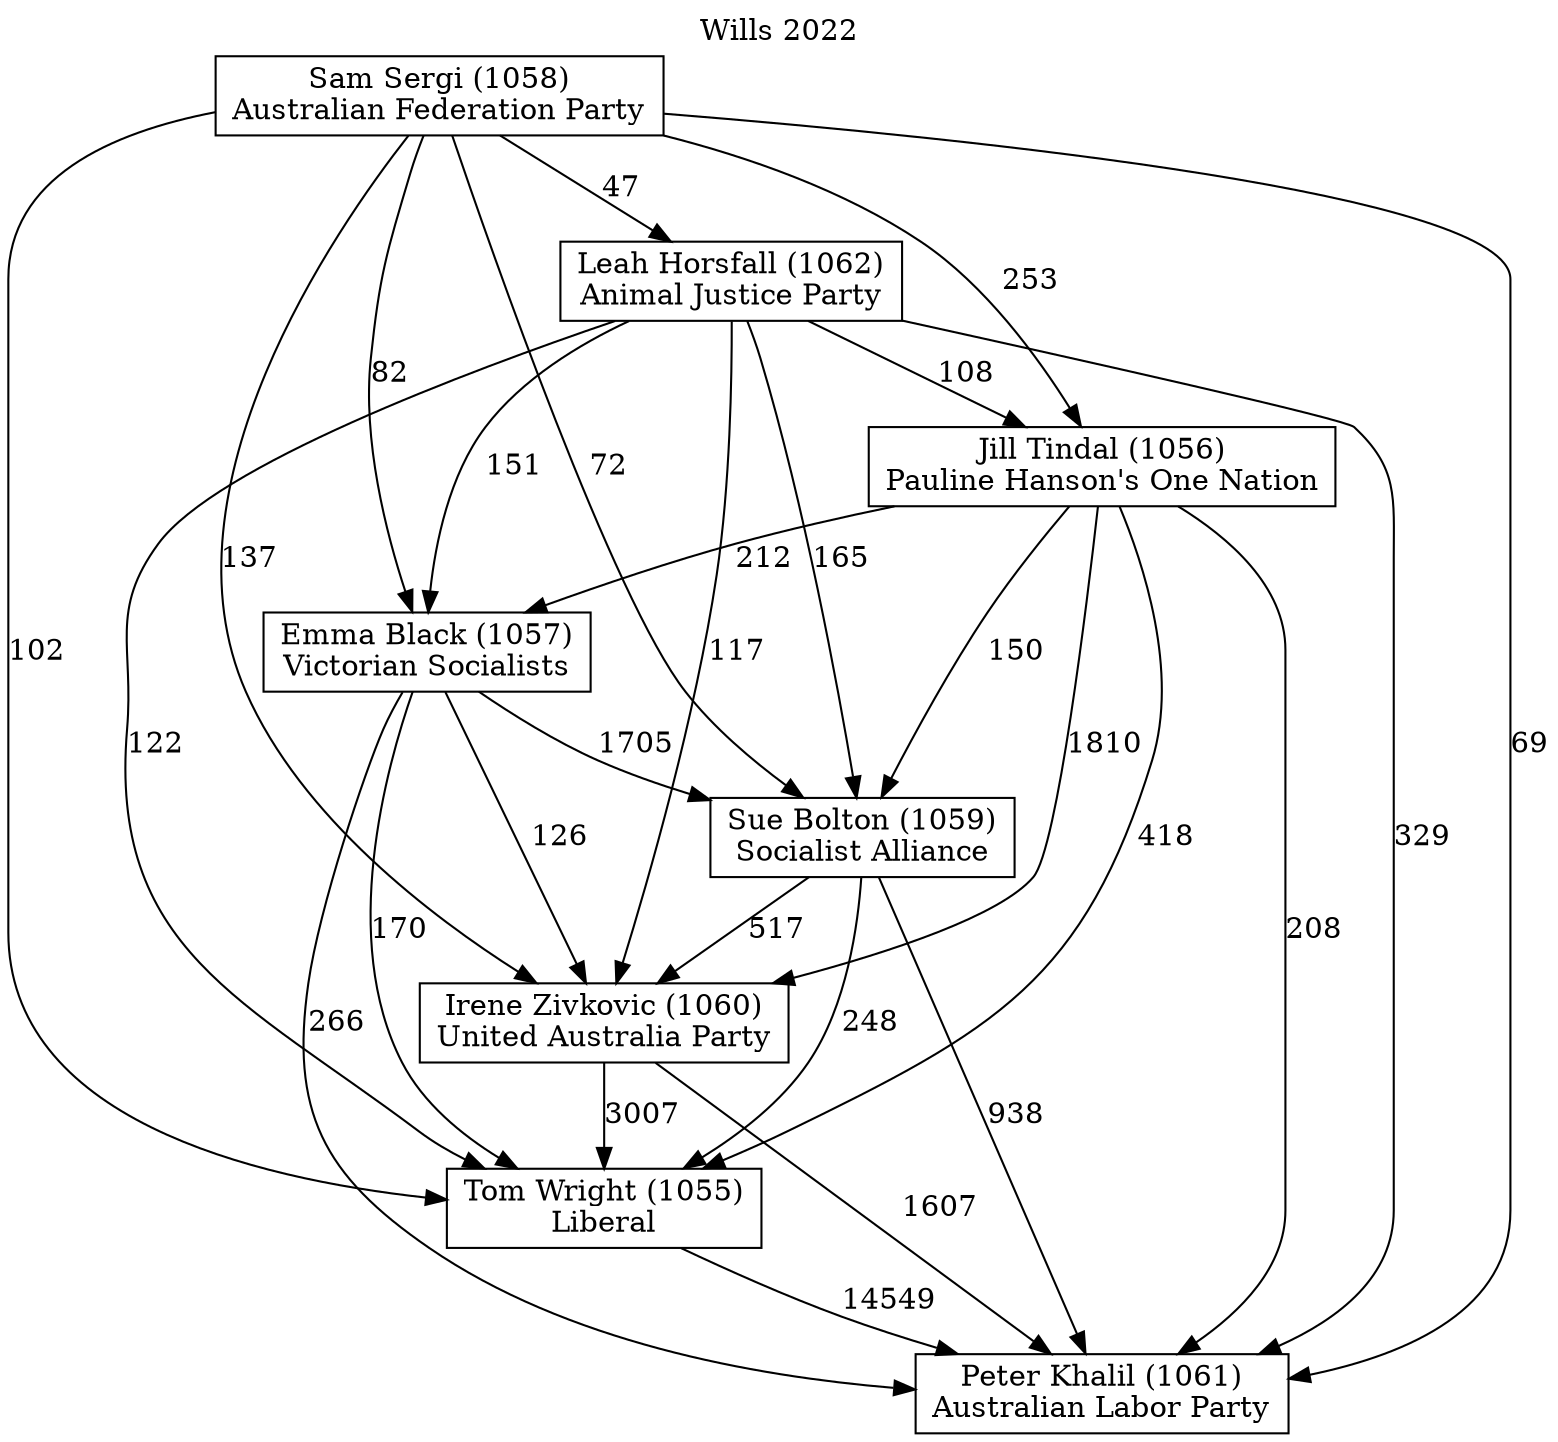 // House preference flow
digraph "Peter Khalil (1061)_Wills_2022" {
	graph [label="Wills 2022" labelloc=t mclimit=10]
	node [shape=box]
	"Sue Bolton (1059)" [label="Sue Bolton (1059)
Socialist Alliance"]
	"Irene Zivkovic (1060)" [label="Irene Zivkovic (1060)
United Australia Party"]
	"Jill Tindal (1056)" [label="Jill Tindal (1056)
Pauline Hanson's One Nation"]
	"Leah Horsfall (1062)" [label="Leah Horsfall (1062)
Animal Justice Party"]
	"Emma Black (1057)" [label="Emma Black (1057)
Victorian Socialists"]
	"Peter Khalil (1061)" [label="Peter Khalil (1061)
Australian Labor Party"]
	"Sam Sergi (1058)" [label="Sam Sergi (1058)
Australian Federation Party"]
	"Tom Wright (1055)" [label="Tom Wright (1055)
Liberal"]
	"Emma Black (1057)" -> "Sue Bolton (1059)" [label=1705]
	"Emma Black (1057)" -> "Irene Zivkovic (1060)" [label=126]
	"Jill Tindal (1056)" -> "Sue Bolton (1059)" [label=150]
	"Sam Sergi (1058)" -> "Irene Zivkovic (1060)" [label=137]
	"Sue Bolton (1059)" -> "Irene Zivkovic (1060)" [label=517]
	"Emma Black (1057)" -> "Tom Wright (1055)" [label=170]
	"Sam Sergi (1058)" -> "Tom Wright (1055)" [label=102]
	"Sam Sergi (1058)" -> "Jill Tindal (1056)" [label=253]
	"Leah Horsfall (1062)" -> "Emma Black (1057)" [label=151]
	"Jill Tindal (1056)" -> "Irene Zivkovic (1060)" [label=1810]
	"Sam Sergi (1058)" -> "Emma Black (1057)" [label=82]
	"Sam Sergi (1058)" -> "Leah Horsfall (1062)" [label=47]
	"Sue Bolton (1059)" -> "Peter Khalil (1061)" [label=938]
	"Jill Tindal (1056)" -> "Peter Khalil (1061)" [label=208]
	"Leah Horsfall (1062)" -> "Peter Khalil (1061)" [label=329]
	"Leah Horsfall (1062)" -> "Jill Tindal (1056)" [label=108]
	"Leah Horsfall (1062)" -> "Irene Zivkovic (1060)" [label=117]
	"Irene Zivkovic (1060)" -> "Tom Wright (1055)" [label=3007]
	"Leah Horsfall (1062)" -> "Sue Bolton (1059)" [label=165]
	"Emma Black (1057)" -> "Peter Khalil (1061)" [label=266]
	"Sam Sergi (1058)" -> "Peter Khalil (1061)" [label=69]
	"Tom Wright (1055)" -> "Peter Khalil (1061)" [label=14549]
	"Leah Horsfall (1062)" -> "Tom Wright (1055)" [label=122]
	"Jill Tindal (1056)" -> "Emma Black (1057)" [label=212]
	"Sam Sergi (1058)" -> "Sue Bolton (1059)" [label=72]
	"Sue Bolton (1059)" -> "Tom Wright (1055)" [label=248]
	"Irene Zivkovic (1060)" -> "Peter Khalil (1061)" [label=1607]
	"Jill Tindal (1056)" -> "Tom Wright (1055)" [label=418]
}

